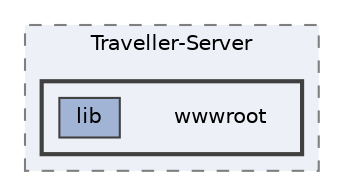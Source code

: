 digraph "E:/Users/venel/Desktop/TravellerV2/traveller/Traveller-Server/wwwroot"
{
 // LATEX_PDF_SIZE
  bgcolor="transparent";
  edge [fontname=Helvetica,fontsize=10,labelfontname=Helvetica,labelfontsize=10];
  node [fontname=Helvetica,fontsize=10,shape=box,height=0.2,width=0.4];
  compound=true
  subgraph clusterdir_ed192440a2dd0f1688028b93feb9c1fd {
    graph [ bgcolor="#edf0f7", pencolor="grey50", label="Traveller-Server", fontname=Helvetica,fontsize=10 style="filled,dashed", URL="dir_ed192440a2dd0f1688028b93feb9c1fd.html",tooltip=""]
  subgraph clusterdir_21937881691b9bfc16ace5f8b68bc79c {
    graph [ bgcolor="#edf0f7", pencolor="grey25", label="", fontname=Helvetica,fontsize=10 style="filled,bold", URL="dir_21937881691b9bfc16ace5f8b68bc79c.html",tooltip=""]
    dir_21937881691b9bfc16ace5f8b68bc79c [shape=plaintext, label="wwwroot"];
  dir_2def7c5a60cba8df6c6fb090fe6d2a4e [label="lib", fillcolor="#a2b4d6", color="grey25", style="filled", URL="dir_2def7c5a60cba8df6c6fb090fe6d2a4e.html",tooltip=""];
  }
  }
}
